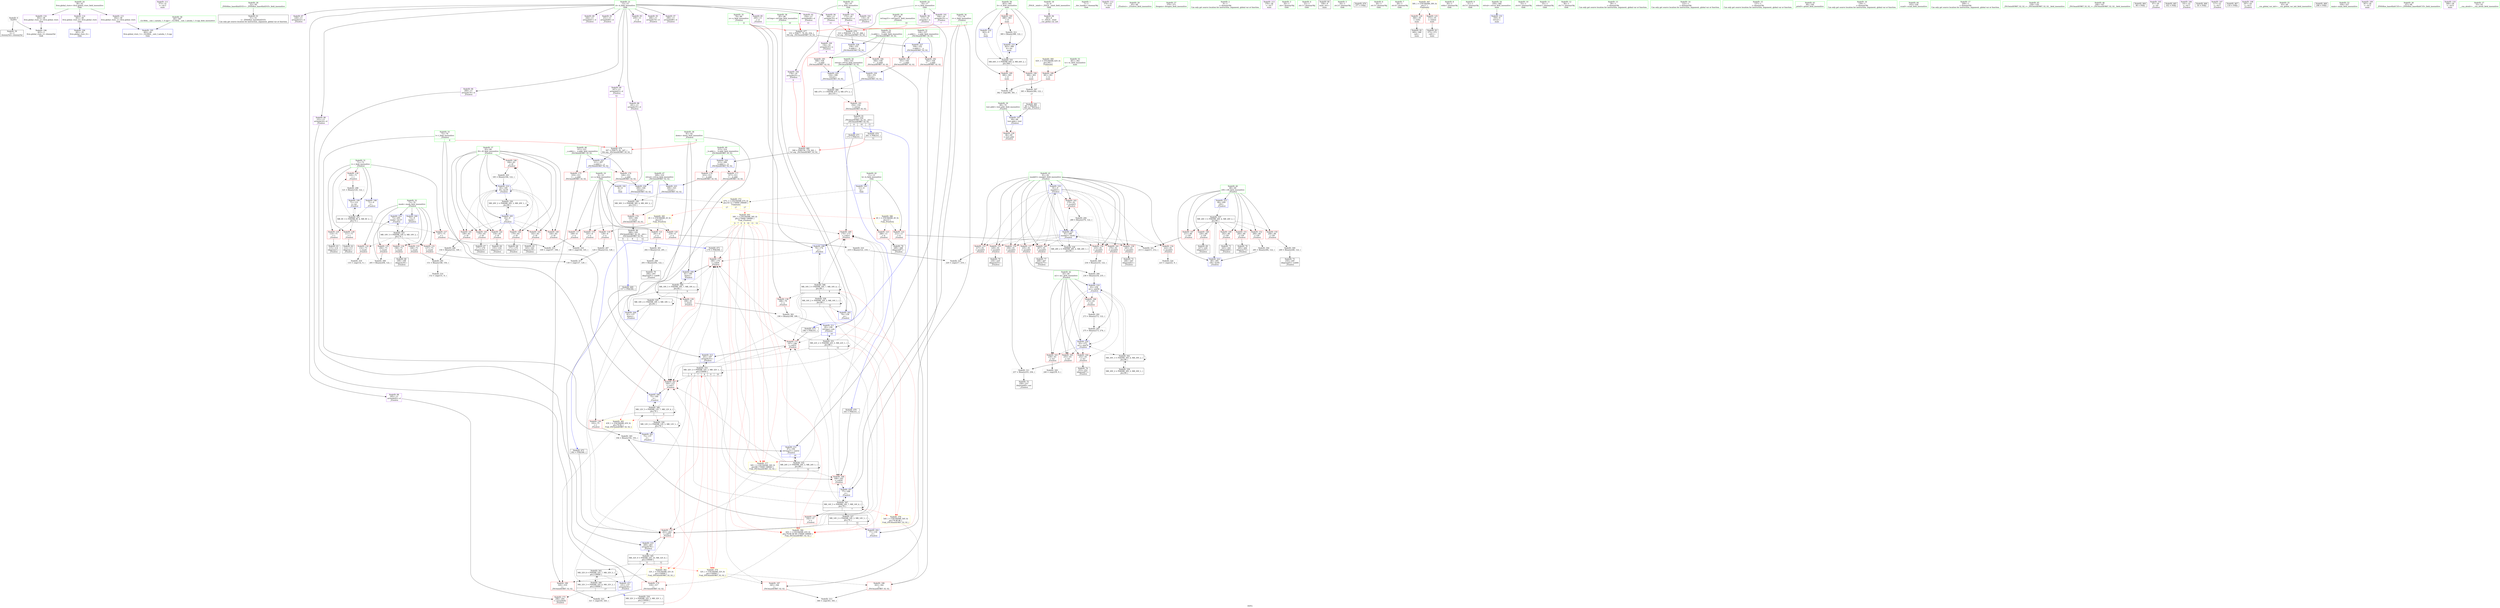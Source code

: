digraph "SVFG" {
	label="SVFG";

	Node0x55dbc7717e80 [shape=record,color=grey,label="{NodeID: 0\nNullPtr}"];
	Node0x55dbc7717e80 -> Node0x55dbc7740760[style=solid];
	Node0x55dbc7717e80 -> Node0x55dbc77429d0[style=solid];
	Node0x55dbc77427d0 [shape=record,color=blue,label="{NodeID: 194\n401\<--39\nllvm.global_ctors_0\<--\nGlob }"];
	Node0x55dbc773f9f0 [shape=record,color=purple,label="{NodeID: 111\n373\<--31\n\<--.str.5\nmain\n}"];
	Node0x55dbc773dc60 [shape=record,color=green,label="{NodeID: 28\n52\<--58\n_ZNSt8ios_base4InitD1Ev\<--_ZNSt8ios_base4InitD1Ev_field_insensitive\n}"];
	Node0x55dbc773dc60 -> Node0x55dbc7740930[style=solid];
	Node0x55dbc778e2d0 [shape=record,color=black,label="{NodeID: 471\n173 = PHI(331, )\n}"];
	Node0x55dbc778e2d0 -> Node0x55dbc77471c0[style=solid];
	Node0x55dbc7750f30 [shape=record,color=grey,label="{NodeID: 305\n194 = Binary(192, 193, )\n}"];
	Node0x55dbc7750f30 -> Node0x55dbc7743700[style=solid];
	Node0x55dbc7743f20 [shape=record,color=blue,label="{NodeID: 222\n89\<--285\ni39\<--inc85\n_Z5solvei\n}"];
	Node0x55dbc7743f20 -> Node0x55dbc7761b40[style=dashed];
	Node0x55dbc7745960 [shape=record,color=red,label="{NodeID: 139\n189\<--81\n\<--down\n_Z5solvei\n}"];
	Node0x55dbc7745960 -> Node0x55dbc7750ab0[style=solid];
	Node0x55dbc7740490 [shape=record,color=green,label="{NodeID: 56\n363\<--364\nit\<--it_field_insensitive\nmain\n}"];
	Node0x55dbc7740490 -> Node0x55dbc7748200[style=solid];
	Node0x55dbc7740490 -> Node0x55dbc77482d0[style=solid];
	Node0x55dbc7740490 -> Node0x55dbc77483a0[style=solid];
	Node0x55dbc7740490 -> Node0x55dbc774c5f0[style=solid];
	Node0x55dbc7740490 -> Node0x55dbc774c6c0[style=solid];
	Node0x55dbc7760340 [shape=record,color=black,label="{NodeID: 333\nMR_32V_2 = PHI(MR_32V_3, MR_32V_1, )\npts\{150000 \}\n|{|<s8>6|<s9>7|<s10>8|<s11>9|<s12>10}}"];
	Node0x55dbc7760340 -> Node0x55dbc7747020[style=dashed];
	Node0x55dbc7760340 -> Node0x55dbc77470f0[style=dashed];
	Node0x55dbc7760340 -> Node0x55dbc77471c0[style=dashed];
	Node0x55dbc7760340 -> Node0x55dbc7747290[style=dashed];
	Node0x55dbc7760340 -> Node0x55dbc7747360[style=dashed];
	Node0x55dbc7760340 -> Node0x55dbc77437d0[style=dashed];
	Node0x55dbc7760340 -> Node0x55dbc7760340[style=dashed];
	Node0x55dbc7760340 -> Node0x55dbc7762a40[style=dashed];
	Node0x55dbc7760340:s8 -> Node0x55dbc776c9c0[style=dashed,color=red];
	Node0x55dbc7760340:s9 -> Node0x55dbc776c230[style=dashed,color=red];
	Node0x55dbc7760340:s10 -> Node0x55dbc776c230[style=dashed,color=red];
	Node0x55dbc7760340:s11 -> Node0x55dbc776c9c0[style=dashed,color=red];
	Node0x55dbc7760340:s12 -> Node0x55dbc776c230[style=dashed,color=red];
	Node0x55dbc7747020 [shape=record,color=red,label="{NodeID: 167\n160\<--157\n\<--call17\n_Z5solvei\n}"];
	Node0x55dbc7747020 -> Node0x55dbc7743220[style=solid];
	Node0x55dbc7741c10 [shape=record,color=purple,label="{NodeID: 84\n49\<--4\n\<--_ZStL8__ioinit\n__cxx_global_var_init\n}"];
	Node0x55dbc772e1d0 [shape=record,color=green,label="{NodeID: 1\n7\<--1\n__dso_handle\<--dummyObj\nGlob }"];
	Node0x55dbc77428d0 [shape=record,color=blue,label="{NodeID: 195\n402\<--40\nllvm.global_ctors_1\<--_GLOBAL__sub_I_natalia_1_0.cpp\nGlob }"];
	Node0x55dbc773fac0 [shape=record,color=purple,label="{NodeID: 112\n374\<--33\n\<--.str.6\nmain\n}"];
	Node0x55dbc773dd60 [shape=record,color=green,label="{NodeID: 29\n65\<--66\n_Z5solvei\<--_Z5solvei_field_insensitive\n}"];
	Node0x55dbc778e410 [shape=record,color=black,label="{NodeID: 472\n179 = PHI(306, )\n}"];
	Node0x55dbc778e410 -> Node0x55dbc7747290[style=solid];
	Node0x55dbc77510b0 [shape=record,color=grey,label="{NodeID: 306\n236 = Binary(234, 235, )\n}"];
	Node0x55dbc77510b0 -> Node0x55dbc7743be0[style=solid];
	Node0x55dbc7743ff0 [shape=record,color=blue,label="{NodeID: 223\n311\<--307\n__a.addr\<--__a\n_ZSt3minIiERKT_S2_S2_\n}"];
	Node0x55dbc7743ff0 -> Node0x55dbc77476a0[style=dashed];
	Node0x55dbc7743ff0 -> Node0x55dbc7747770[style=dashed];
	Node0x55dbc7745a30 [shape=record,color=red,label="{NodeID: 140\n144\<--83\n\<--i9\n_Z5solvei\n}"];
	Node0x55dbc7745a30 -> Node0x55dbc77522b0[style=solid];
	Node0x55dbc7740560 [shape=record,color=green,label="{NodeID: 57\n370\<--371\nfreopen\<--freopen_field_insensitive\n}"];
	Node0x55dbc7760840 [shape=record,color=black,label="{NodeID: 334\nMR_32V_2 = PHI(MR_32V_3, MR_32V_1, )\npts\{150000 \}\n|{<s0>17}}"];
	Node0x55dbc7760840:s0 -> Node0x55dbc7760340[style=dashed,color=red];
	Node0x55dbc77470f0 [shape=record,color=red,label="{NodeID: 168\n168\<--165\n\<--call20\n_Z5solvei\n}"];
	Node0x55dbc77470f0 -> Node0x55dbc77432f0[style=solid];
	Node0x55dbc7741ce0 [shape=record,color=purple,label="{NodeID: 85\n200\<--13\n\<--d\n_Z5solvei\n}"];
	Node0x55dbc773bfc0 [shape=record,color=green,label="{NodeID: 2\n9\<--1\n\<--dummyObj\nCan only get source location for instruction, argument, global var or function.}"];
	Node0x55dbc77429d0 [shape=record,color=blue, style = dotted,label="{NodeID: 196\n403\<--3\nllvm.global_ctors_2\<--dummyVal\nGlob }"];
	Node0x55dbc773fb90 [shape=record,color=purple,label="{NodeID: 113\n376\<--36\n\<--.str.7\nmain\n}"];
	Node0x55dbc773de60 [shape=record,color=green,label="{NodeID: 30\n69\<--70\ntest.addr\<--test.addr_field_insensitive\n_Z5solvei\n}"];
	Node0x55dbc773de60 -> Node0x55dbc7744ed0[style=solid];
	Node0x55dbc773de60 -> Node0x55dbc7742ad0[style=solid];
	Node0x55dbc778e550 [shape=record,color=black,label="{NodeID: 473\n196 = PHI(331, )\n}"];
	Node0x55dbc778e550 -> Node0x55dbc7747360[style=solid];
	Node0x55dbc7751230 [shape=record,color=grey,label="{NodeID: 307\n385 = Binary(384, 122, )\n|{<s0>17}}"];
	Node0x55dbc7751230:s0 -> Node0x55dbc778f2e0[style=solid,color=red];
	Node0x55dbc77440c0 [shape=record,color=blue,label="{NodeID: 224\n313\<--308\n__b.addr\<--__b\n_ZSt3minIiERKT_S2_S2_\n}"];
	Node0x55dbc77440c0 -> Node0x55dbc7747840[style=dashed];
	Node0x55dbc77440c0 -> Node0x55dbc7747910[style=dashed];
	Node0x55dbc7745b00 [shape=record,color=red,label="{NodeID: 141\n149\<--83\n\<--i9\n_Z5solvei\n}"];
	Node0x55dbc7745b00 -> Node0x55dbc77501b0[style=solid];
	Node0x55dbc7740660 [shape=record,color=green,label="{NodeID: 58\n40\<--397\n_GLOBAL__sub_I_natalia_1_0.cpp\<--_GLOBAL__sub_I_natalia_1_0.cpp_field_insensitive\n}"];
	Node0x55dbc7740660 -> Node0x55dbc77428d0[style=solid];
	Node0x55dbc7760d40 [shape=record,color=black,label="{NodeID: 335\nMR_64V_3 = PHI(MR_64V_4, MR_64V_2, )\npts\{364 \}\n}"];
	Node0x55dbc7760d40 -> Node0x55dbc7748200[style=dashed];
	Node0x55dbc7760d40 -> Node0x55dbc77482d0[style=dashed];
	Node0x55dbc7760d40 -> Node0x55dbc77483a0[style=dashed];
	Node0x55dbc7760d40 -> Node0x55dbc774c6c0[style=dashed];
	Node0x55dbc77471c0 [shape=record,color=red,label="{NodeID: 169\n174\<--173\n\<--call23\n_Z5solvei\n}"];
	Node0x55dbc77471c0 -> Node0x55dbc77433c0[style=solid];
	Node0x55dbc7741db0 [shape=record,color=purple,label="{NodeID: 86\n201\<--13\narrayidx35\<--d\n_Z5solvei\n}"];
	Node0x55dbc7741db0 -> Node0x55dbc77437d0[style=solid];
	Node0x55dbc773c050 [shape=record,color=green,label="{NodeID: 3\n20\<--1\n.str\<--dummyObj\nGlob }"];
	Node0x55dbc7742ad0 [shape=record,color=blue,label="{NodeID: 197\n69\<--68\ntest.addr\<--test\n_Z5solvei\n}"];
	Node0x55dbc7742ad0 -> Node0x55dbc7744ed0[style=dashed];
	Node0x55dbc773fc60 [shape=record,color=purple,label="{NodeID: 114\n401\<--38\nllvm.global_ctors_0\<--llvm.global_ctors\nGlob }"];
	Node0x55dbc773fc60 -> Node0x55dbc77427d0[style=solid];
	Node0x55dbc773df30 [shape=record,color=green,label="{NodeID: 31\n71\<--72\ni\<--i_field_insensitive\n_Z5solvei\n}"];
	Node0x55dbc773df30 -> Node0x55dbc7744fa0[style=solid];
	Node0x55dbc773df30 -> Node0x55dbc7745070[style=solid];
	Node0x55dbc773df30 -> Node0x55dbc7745140[style=solid];
	Node0x55dbc773df30 -> Node0x55dbc7745210[style=solid];
	Node0x55dbc773df30 -> Node0x55dbc7742ba0[style=solid];
	Node0x55dbc773df30 -> Node0x55dbc7742c70[style=solid];
	Node0x55dbc778e690 [shape=record,color=black,label="{NodeID: 474\n261 = PHI(331, )\n|{<s0>12}}"];
	Node0x55dbc778e690:s0 -> Node0x55dbc778f150[style=solid,color=red];
	Node0x55dbc77513b0 [shape=record,color=grey,label="{NodeID: 308\n205 = Binary(204, 122, )\n}"];
	Node0x55dbc77513b0 -> Node0x55dbc77438a0[style=solid];
	Node0x55dbc7744190 [shape=record,color=blue,label="{NodeID: 225\n309\<--323\nretval\<--\n_ZSt3minIiERKT_S2_S2_\n}"];
	Node0x55dbc7744190 -> Node0x55dbc7761a50[style=dashed];
	Node0x55dbc7745bd0 [shape=record,color=red,label="{NodeID: 142\n154\<--83\n\<--i9\n_Z5solvei\n}"];
	Node0x55dbc7745bd0 -> Node0x55dbc7740bd0[style=solid];
	Node0x55dbc7740760 [shape=record,color=black,label="{NodeID: 59\n2\<--3\ndummyVal\<--dummyVal\n}"];
	Node0x55dbc7761a50 [shape=record,color=black,label="{NodeID: 336\nMR_36V_3 = PHI(MR_36V_4, MR_36V_2, )\npts\{310 \}\n}"];
	Node0x55dbc7761a50 -> Node0x55dbc77475d0[style=dashed];
	Node0x55dbc7747290 [shape=record,color=red,label="{NodeID: 170\n180\<--179\n\<--call26\n_Z5solvei\n}"];
	Node0x55dbc7747290 -> Node0x55dbc7743490[style=solid];
	Node0x55dbc7741e80 [shape=record,color=purple,label="{NodeID: 87\n228\<--13\narrayidx52\<--d\n_Z5solvei\n}"];
	Node0x55dbc773c0e0 [shape=record,color=green,label="{NodeID: 4\n22\<--1\n.str.1\<--dummyObj\nGlob }"];
	Node0x55dbc7742ba0 [shape=record,color=blue,label="{NodeID: 198\n71\<--9\ni\<--\n_Z5solvei\n}"];
	Node0x55dbc7742ba0 -> Node0x55dbc7767540[style=dashed];
	Node0x55dbc77445f0 [shape=record,color=purple,label="{NodeID: 115\n402\<--38\nllvm.global_ctors_1\<--llvm.global_ctors\nGlob }"];
	Node0x55dbc77445f0 -> Node0x55dbc77428d0[style=solid];
	Node0x55dbc773e000 [shape=record,color=green,label="{NodeID: 32\n73\<--74\nmask\<--mask_field_insensitive\n_Z5solvei\n}"];
	Node0x55dbc773e000 -> Node0x55dbc77452e0[style=solid];
	Node0x55dbc773e000 -> Node0x55dbc77453b0[style=solid];
	Node0x55dbc773e000 -> Node0x55dbc7745480[style=solid];
	Node0x55dbc773e000 -> Node0x55dbc7745550[style=solid];
	Node0x55dbc773e000 -> Node0x55dbc7745620[style=solid];
	Node0x55dbc773e000 -> Node0x55dbc7742d40[style=solid];
	Node0x55dbc773e000 -> Node0x55dbc77438a0[style=solid];
	Node0x55dbc778e7d0 [shape=record,color=black,label="{NodeID: 475\n262 = PHI(306, )\n}"];
	Node0x55dbc778e7d0 -> Node0x55dbc7747430[style=solid];
	Node0x55dbc7751530 [shape=record,color=grey,label="{NodeID: 309\n249 = Binary(248, 122, )\n}"];
	Node0x55dbc7751530 -> Node0x55dbc7741320[style=solid];
	Node0x55dbc7744260 [shape=record,color=blue,label="{NodeID: 226\n309\<--326\nretval\<--\n_ZSt3minIiERKT_S2_S2_\n}"];
	Node0x55dbc7744260 -> Node0x55dbc7761a50[style=dashed];
	Node0x55dbc7745ca0 [shape=record,color=red,label="{NodeID: 143\n162\<--83\n\<--i9\n_Z5solvei\n}"];
	Node0x55dbc7745ca0 -> Node0x55dbc7740ca0[style=solid];
	Node0x55dbc7740860 [shape=record,color=black,label="{NodeID: 60\n358\<--9\nmain_ret\<--\nmain\n}"];
	Node0x55dbc7761b40 [shape=record,color=black,label="{NodeID: 337\nMR_26V_3 = PHI(MR_26V_4, MR_26V_2, )\npts\{90 \}\n}"];
	Node0x55dbc7761b40 -> Node0x55dbc7745fe0[style=dashed];
	Node0x55dbc7761b40 -> Node0x55dbc77460b0[style=dashed];
	Node0x55dbc7761b40 -> Node0x55dbc7746180[style=dashed];
	Node0x55dbc7761b40 -> Node0x55dbc7746250[style=dashed];
	Node0x55dbc7761b40 -> Node0x55dbc7746320[style=dashed];
	Node0x55dbc7761b40 -> Node0x55dbc77463f0[style=dashed];
	Node0x55dbc7761b40 -> Node0x55dbc7743f20[style=dashed];
	Node0x55dbc7747360 [shape=record,color=red,label="{NodeID: 171\n197\<--196\n\<--call33\n_Z5solvei\n}"];
	Node0x55dbc7747360 -> Node0x55dbc77437d0[style=solid];
	Node0x55dbc7741f50 [shape=record,color=purple,label="{NodeID: 88\n231\<--13\narrayidx54\<--d\n_Z5solvei\n}"];
	Node0x55dbc7741f50 -> Node0x55dbc7743b10[style=solid];
	Node0x55dbc773c170 [shape=record,color=green,label="{NodeID: 5\n24\<--1\n.str.2\<--dummyObj\nGlob }"];
	Node0x55dbc7742c70 [shape=record,color=blue,label="{NodeID: 199\n71\<--121\ni\<--inc\n_Z5solvei\n}"];
	Node0x55dbc7742c70 -> Node0x55dbc7767540[style=dashed];
	Node0x55dbc7744680 [shape=record,color=purple,label="{NodeID: 116\n403\<--38\nllvm.global_ctors_2\<--llvm.global_ctors\nGlob }"];
	Node0x55dbc7744680 -> Node0x55dbc77429d0[style=solid];
	Node0x55dbc773e0d0 [shape=record,color=green,label="{NodeID: 33\n75\<--76\nl\<--l_field_insensitive\n_Z5solvei\n|{|<s3>6}}"];
	Node0x55dbc773e0d0 -> Node0x55dbc77456f0[style=solid];
	Node0x55dbc773e0d0 -> Node0x55dbc7742e10[style=solid];
	Node0x55dbc773e0d0 -> Node0x55dbc7743220[style=solid];
	Node0x55dbc773e0d0:s3 -> Node0x55dbc778efc0[style=solid,color=red];
	Node0x55dbc778e910 [shape=record,color=black,label="{NodeID: 476\n377 = PHI()\n}"];
	Node0x55dbc77516b0 [shape=record,color=grey,label="{NodeID: 310\n219 = Binary(122, 218, )\n}"];
	Node0x55dbc77516b0 -> Node0x55dbc77528b0[style=solid];
	Node0x55dbc7744330 [shape=record,color=blue,label="{NodeID: 227\n336\<--332\n__a.addr\<--__a\n_ZSt3maxIiERKT_S2_S2_\n}"];
	Node0x55dbc7744330 -> Node0x55dbc7747c50[style=dashed];
	Node0x55dbc7744330 -> Node0x55dbc7747d20[style=dashed];
	Node0x55dbc7745d70 [shape=record,color=red,label="{NodeID: 144\n170\<--83\n\<--i9\n_Z5solvei\n}"];
	Node0x55dbc7745d70 -> Node0x55dbc7740d70[style=solid];
	Node0x55dbc7740930 [shape=record,color=black,label="{NodeID: 61\n51\<--52\n\<--_ZNSt8ios_base4InitD1Ev\nCan only get source location for instruction, argument, global var or function.}"];
	Node0x55dbc7762040 [shape=record,color=black,label="{NodeID: 338\nMR_28V_2 = PHI(MR_28V_4, MR_28V_1, )\npts\{92 \}\n}"];
	Node0x55dbc7762040 -> Node0x55dbc7743a40[style=dashed];
	Node0x55dbc7747430 [shape=record,color=red,label="{NodeID: 172\n263\<--262\n\<--call72\n_Z5solvei\n}"];
	Node0x55dbc7747430 -> Node0x55dbc7743cb0[style=solid];
	Node0x55dbc7742020 [shape=record,color=purple,label="{NodeID: 89\n244\<--13\narrayidx61\<--d\n_Z5solvei\n}"];
	Node0x55dbc773c9b0 [shape=record,color=green,label="{NodeID: 6\n26\<--1\n.str.3\<--dummyObj\nGlob }"];
	Node0x55dbc776ac40 [shape=record,color=black,label="{NodeID: 366\nMR_47V_3 = PHI(MR_47V_4, MR_47V_2, )\npts\{335 \}\n}"];
	Node0x55dbc776ac40 -> Node0x55dbc7747b80[style=dashed];
	Node0x55dbc7742d40 [shape=record,color=blue,label="{NodeID: 200\n73\<--9\nmask\<--\n_Z5solvei\n}"];
	Node0x55dbc7742d40 -> Node0x55dbc775db40[style=dashed];
	Node0x55dbc7744780 [shape=record,color=red,label="{NodeID: 117\n108\<--8\n\<--n\n_Z5solvei\n}"];
	Node0x55dbc7744780 -> Node0x55dbc7751e30[style=solid];
	Node0x55dbc773e1a0 [shape=record,color=green,label="{NodeID: 34\n77\<--78\nr\<--r_field_insensitive\n_Z5solvei\n|{|<s3>7}}"];
	Node0x55dbc773e1a0 -> Node0x55dbc77457c0[style=solid];
	Node0x55dbc773e1a0 -> Node0x55dbc7742ee0[style=solid];
	Node0x55dbc773e1a0 -> Node0x55dbc77432f0[style=solid];
	Node0x55dbc773e1a0:s3 -> Node0x55dbc778e9e0[style=solid,color=red];
	Node0x55dbc778e9e0 [shape=record,color=black,label="{NodeID: 477\n332 = PHI(77, 79, 85, 254, )\n0th arg _ZSt3maxIiERKT_S2_S2_ }"];
	Node0x55dbc778e9e0 -> Node0x55dbc7744330[style=solid];
	Node0x55dbc7751830 [shape=record,color=grey,label="{NodeID: 311\n257 = Binary(255, 256, )\n}"];
	Node0x55dbc7751830 -> Node0x55dbc77414c0[style=solid];
	Node0x55dbc7744400 [shape=record,color=blue,label="{NodeID: 228\n338\<--333\n__b.addr\<--__b\n_ZSt3maxIiERKT_S2_S2_\n}"];
	Node0x55dbc7744400 -> Node0x55dbc7747df0[style=dashed];
	Node0x55dbc7744400 -> Node0x55dbc7747ec0[style=dashed];
	Node0x55dbc7745e40 [shape=record,color=red,label="{NodeID: 145\n176\<--83\n\<--i9\n_Z5solvei\n}"];
	Node0x55dbc7745e40 -> Node0x55dbc7740e40[style=solid];
	Node0x55dbc7740a30 [shape=record,color=black,label="{NodeID: 62\n112\<--111\nidxprom\<--\n_Z5solvei\n}"];
	Node0x55dbc7762540 [shape=record,color=black,label="{NodeID: 339\nMR_30V_2 = PHI(MR_30V_3, MR_30V_1, )\npts\{94 \}\n}"];
	Node0x55dbc7762540 -> Node0x55dbc7763440[style=dashed];
	Node0x55dbc7747500 [shape=record,color=red,label="{NodeID: 173\n296\<--295\n\<--arrayidx92\n_Z5solvei\n}"];
	Node0x55dbc77420f0 [shape=record,color=purple,label="{NodeID: 90\n247\<--13\narrayidx63\<--d\n_Z5solvei\n|{<s0>12}}"];
	Node0x55dbc77420f0:s0 -> Node0x55dbc778efc0[style=solid,color=red];
	Node0x55dbc773ca40 [shape=record,color=green,label="{NodeID: 7\n28\<--1\n.str.4\<--dummyObj\nGlob }"];
	Node0x55dbc776b140 [shape=record,color=yellow,style=double,label="{NodeID: 367\n58V_1 = ENCHI(MR_58V_0)\npts\{1 \}\nFun[main]}"];
	Node0x55dbc776b140 -> Node0x55dbc7744d30[style=dashed];
	Node0x55dbc776b140 -> Node0x55dbc7744e00[style=dashed];
	Node0x55dbc7742e10 [shape=record,color=blue,label="{NodeID: 201\n75\<--137\nl\<--\n_Z5solvei\n}"];
	Node0x55dbc7742e10 -> Node0x55dbc7764840[style=dashed];
	Node0x55dbc7744850 [shape=record,color=red,label="{NodeID: 118\n128\<--8\n\<--n\n_Z5solvei\n}"];
	Node0x55dbc7744850 -> Node0x55dbc7750330[style=solid];
	Node0x55dbc773e270 [shape=record,color=green,label="{NodeID: 35\n79\<--80\nu\<--u_field_insensitive\n_Z5solvei\n|{|<s3>8}}"];
	Node0x55dbc773e270 -> Node0x55dbc7745890[style=solid];
	Node0x55dbc773e270 -> Node0x55dbc7742fb0[style=solid];
	Node0x55dbc773e270 -> Node0x55dbc77433c0[style=solid];
	Node0x55dbc773e270:s3 -> Node0x55dbc778e9e0[style=solid,color=red];
	Node0x55dbc778edc0 [shape=record,color=black,label="{NodeID: 478\n333 = PHI(164, 172, 87, 260, )\n1st arg _ZSt3maxIiERKT_S2_S2_ }"];
	Node0x55dbc778edc0 -> Node0x55dbc7744400[style=solid];
	Node0x55dbc77519b0 [shape=record,color=grey,label="{NodeID: 312\n389 = Binary(388, 122, )\n}"];
	Node0x55dbc77519b0 -> Node0x55dbc774c6c0[style=solid];
	Node0x55dbc77444d0 [shape=record,color=blue,label="{NodeID: 229\n334\<--348\nretval\<--\n_ZSt3maxIiERKT_S2_S2_\n}"];
	Node0x55dbc77444d0 -> Node0x55dbc776ac40[style=dashed];
	Node0x55dbc7745f10 [shape=record,color=red,label="{NodeID: 146\n184\<--83\n\<--i9\n_Z5solvei\n}"];
	Node0x55dbc7745f10 -> Node0x55dbc7750c30[style=solid];
	Node0x55dbc7740b00 [shape=record,color=black,label="{NodeID: 63\n115\<--114\nidxprom2\<--\n_Z5solvei\n}"];
	Node0x55dbc7762a40 [shape=record,color=black,label="{NodeID: 340\nMR_32V_5 = PHI(MR_32V_6, MR_32V_2, )\npts\{150000 \}\n|{|<s2>17}}"];
	Node0x55dbc7762a40 -> Node0x55dbc7747500[style=dashed];
	Node0x55dbc7762a40 -> Node0x55dbc7763940[style=dashed];
	Node0x55dbc7762a40:s2 -> Node0x55dbc7760840[style=dashed,color=blue];
	Node0x55dbc77475d0 [shape=record,color=red,label="{NodeID: 174\n329\<--309\n\<--retval\n_ZSt3minIiERKT_S2_S2_\n}"];
	Node0x55dbc77475d0 -> Node0x55dbc77418d0[style=solid];
	Node0x55dbc77421c0 [shape=record,color=purple,label="{NodeID: 91\n251\<--13\narrayidx66\<--d\n_Z5solvei\n}"];
	Node0x55dbc773cad0 [shape=record,color=green,label="{NodeID: 8\n30\<--1\nstdin\<--dummyObj\nGlob }"];
	Node0x55dbc7742ee0 [shape=record,color=blue,label="{NodeID: 202\n77\<--139\nr\<--\n_Z5solvei\n}"];
	Node0x55dbc7742ee0 -> Node0x55dbc7764d40[style=dashed];
	Node0x55dbc7744920 [shape=record,color=red,label="{NodeID: 119\n145\<--8\n\<--n\n_Z5solvei\n}"];
	Node0x55dbc7744920 -> Node0x55dbc77522b0[style=solid];
	Node0x55dbc773e340 [shape=record,color=green,label="{NodeID: 36\n81\<--82\ndown\<--down_field_insensitive\n_Z5solvei\n|{|<s3>9}}"];
	Node0x55dbc773e340 -> Node0x55dbc7745960[style=solid];
	Node0x55dbc773e340 -> Node0x55dbc7743080[style=solid];
	Node0x55dbc773e340 -> Node0x55dbc7743490[style=solid];
	Node0x55dbc773e340:s3 -> Node0x55dbc778efc0[style=solid,color=red];
	Node0x55dbc778efc0 [shape=record,color=black,label="{NodeID: 479\n307 = PHI(75, 81, 247, )\n0th arg _ZSt3minIiERKT_S2_S2_ }"];
	Node0x55dbc778efc0 -> Node0x55dbc7743ff0[style=solid];
	Node0x55dbc7751b30 [shape=record,color=grey,label="{NodeID: 313\n346 = cmp(343, 345, )\n}"];
	Node0x55dbc774c490 [shape=record,color=blue,label="{NodeID: 230\n334\<--351\nretval\<--\n_ZSt3maxIiERKT_S2_S2_\n}"];
	Node0x55dbc774c490 -> Node0x55dbc776ac40[style=dashed];
	Node0x55dbc7745fe0 [shape=record,color=red,label="{NodeID: 147\n211\<--89\n\<--i39\n_Z5solvei\n}"];
	Node0x55dbc7745fe0 -> Node0x55dbc7752730[style=solid];
	Node0x55dbc7740bd0 [shape=record,color=black,label="{NodeID: 64\n155\<--154\nidxprom15\<--\n_Z5solvei\n}"];
	Node0x55dbc77476a0 [shape=record,color=red,label="{NodeID: 175\n319\<--311\n\<--__a.addr\n_ZSt3minIiERKT_S2_S2_\n}"];
	Node0x55dbc77476a0 -> Node0x55dbc7747ab0[style=solid];
	Node0x55dbc7742290 [shape=record,color=purple,label="{NodeID: 92\n254\<--13\narrayidx68\<--d\n_Z5solvei\n|{<s0>11}}"];
	Node0x55dbc7742290:s0 -> Node0x55dbc778e9e0[style=solid,color=red];
	Node0x55dbc773cb60 [shape=record,color=green,label="{NodeID: 9\n31\<--1\n.str.5\<--dummyObj\nGlob }"];
	Node0x55dbc776bd40 [shape=record,color=yellow,style=double,label="{NodeID: 369\n62V_1 = ENCHI(MR_62V_0)\npts\{362 \}\nFun[main]}"];
	Node0x55dbc776bd40 -> Node0x55dbc7748130[style=dashed];
	Node0x55dbc7742fb0 [shape=record,color=blue,label="{NodeID: 203\n79\<--139\nu\<--\n_Z5solvei\n}"];
	Node0x55dbc7742fb0 -> Node0x55dbc7765240[style=dashed];
	Node0x55dbc77449f0 [shape=record,color=red,label="{NodeID: 120\n218\<--8\n\<--n\n_Z5solvei\n}"];
	Node0x55dbc77449f0 -> Node0x55dbc77516b0[style=solid];
	Node0x55dbc773e410 [shape=record,color=green,label="{NodeID: 37\n83\<--84\ni9\<--i9_field_insensitive\n_Z5solvei\n}"];
	Node0x55dbc773e410 -> Node0x55dbc7745a30[style=solid];
	Node0x55dbc773e410 -> Node0x55dbc7745b00[style=solid];
	Node0x55dbc773e410 -> Node0x55dbc7745bd0[style=solid];
	Node0x55dbc773e410 -> Node0x55dbc7745ca0[style=solid];
	Node0x55dbc773e410 -> Node0x55dbc7745d70[style=solid];
	Node0x55dbc773e410 -> Node0x55dbc7745e40[style=solid];
	Node0x55dbc773e410 -> Node0x55dbc7745f10[style=solid];
	Node0x55dbc773e410 -> Node0x55dbc7743150[style=solid];
	Node0x55dbc773e410 -> Node0x55dbc7743560[style=solid];
	Node0x55dbc778f150 [shape=record,color=black,label="{NodeID: 480\n308 = PHI(156, 178, 261, )\n1st arg _ZSt3minIiERKT_S2_S2_ }"];
	Node0x55dbc778f150 -> Node0x55dbc77440c0[style=solid];
	Node0x55dbc7751cb0 [shape=record,color=grey,label="{NodeID: 314\n152 = cmp(151, 9, )\n}"];
	Node0x55dbc774c520 [shape=record,color=blue,label="{NodeID: 231\n359\<--9\nretval\<--\nmain\n}"];
	Node0x55dbc77460b0 [shape=record,color=red,label="{NodeID: 148\n226\<--89\n\<--i39\n_Z5solvei\n}"];
	Node0x55dbc77460b0 -> Node0x55dbc7740fe0[style=solid];
	Node0x55dbc7740ca0 [shape=record,color=black,label="{NodeID: 65\n163\<--162\nidxprom18\<--\n_Z5solvei\n}"];
	Node0x55dbc7763440 [shape=record,color=black,label="{NodeID: 342\nMR_30V_3 = PHI(MR_30V_4, MR_30V_2, )\npts\{94 \}\n}"];
	Node0x55dbc7763440 -> Node0x55dbc7743be0[style=dashed];
	Node0x55dbc7763440 -> Node0x55dbc7762540[style=dashed];
	Node0x55dbc7763440 -> Node0x55dbc7763440[style=dashed];
	Node0x55dbc7747770 [shape=record,color=red,label="{NodeID: 176\n326\<--311\n\<--__a.addr\n_ZSt3minIiERKT_S2_S2_\n}"];
	Node0x55dbc7747770 -> Node0x55dbc7744260[style=solid];
	Node0x55dbc7742360 [shape=record,color=purple,label="{NodeID: 93\n259\<--13\n\<--d\n_Z5solvei\n}"];
	Node0x55dbc773cbf0 [shape=record,color=green,label="{NodeID: 10\n33\<--1\n.str.6\<--dummyObj\nGlob }"];
	Node0x55dbc7743080 [shape=record,color=blue,label="{NodeID: 204\n81\<--137\ndown\<--\n_Z5solvei\n}"];
	Node0x55dbc7743080 -> Node0x55dbc7765740[style=dashed];
	Node0x55dbc7744ac0 [shape=record,color=red,label="{NodeID: 121\n291\<--8\n\<--n\n_Z5solvei\n}"];
	Node0x55dbc7744ac0 -> Node0x55dbc7750930[style=solid];
	Node0x55dbc773e4e0 [shape=record,color=green,label="{NodeID: 38\n85\<--86\nref.tmp\<--ref.tmp_field_insensitive\n_Z5solvei\n|{|<s1>10}}"];
	Node0x55dbc773e4e0 -> Node0x55dbc7743630[style=solid];
	Node0x55dbc773e4e0:s1 -> Node0x55dbc778e9e0[style=solid,color=red];
	Node0x55dbc778f2e0 [shape=record,color=black,label="{NodeID: 481\n68 = PHI(385, )\n0th arg _Z5solvei }"];
	Node0x55dbc778f2e0 -> Node0x55dbc7742ad0[style=solid];
	Node0x55dbc7751e30 [shape=record,color=grey,label="{NodeID: 315\n109 = cmp(107, 108, )\n}"];
	Node0x55dbc774c5f0 [shape=record,color=blue,label="{NodeID: 232\n363\<--9\nit\<--\nmain\n}"];
	Node0x55dbc774c5f0 -> Node0x55dbc7760d40[style=dashed];
	Node0x55dbc7746180 [shape=record,color=red,label="{NodeID: 149\n242\<--89\n\<--i39\n_Z5solvei\n}"];
	Node0x55dbc7746180 -> Node0x55dbc7741180[style=solid];
	Node0x55dbc7740d70 [shape=record,color=black,label="{NodeID: 66\n171\<--170\nidxprom21\<--\n_Z5solvei\n}"];
	Node0x55dbc7763940 [shape=record,color=black,label="{NodeID: 343\nMR_32V_6 = PHI(MR_32V_7, MR_32V_5, )\npts\{150000 \}\n}"];
	Node0x55dbc7763940 -> Node0x55dbc7743b10[style=dashed];
	Node0x55dbc7763940 -> Node0x55dbc7762a40[style=dashed];
	Node0x55dbc7763940 -> Node0x55dbc7763940[style=dashed];
	Node0x55dbc7747840 [shape=record,color=red,label="{NodeID: 177\n317\<--313\n\<--__b.addr\n_ZSt3minIiERKT_S2_S2_\n}"];
	Node0x55dbc7747840 -> Node0x55dbc77479e0[style=solid];
	Node0x55dbc7742430 [shape=record,color=purple,label="{NodeID: 94\n260\<--13\narrayidx70\<--d\n_Z5solvei\n|{<s0>11}}"];
	Node0x55dbc7742430:s0 -> Node0x55dbc778edc0[style=solid,color=red];
	Node0x55dbc773cc80 [shape=record,color=green,label="{NodeID: 11\n35\<--1\nstdout\<--dummyObj\nGlob }"];
	Node0x55dbc7743150 [shape=record,color=blue,label="{NodeID: 205\n83\<--9\ni9\<--\n_Z5solvei\n}"];
	Node0x55dbc7743150 -> Node0x55dbc7745a30[style=dashed];
	Node0x55dbc7743150 -> Node0x55dbc7745b00[style=dashed];
	Node0x55dbc7743150 -> Node0x55dbc7745bd0[style=dashed];
	Node0x55dbc7743150 -> Node0x55dbc7745ca0[style=dashed];
	Node0x55dbc7743150 -> Node0x55dbc7745d70[style=dashed];
	Node0x55dbc7743150 -> Node0x55dbc7745e40[style=dashed];
	Node0x55dbc7743150 -> Node0x55dbc7745f10[style=dashed];
	Node0x55dbc7743150 -> Node0x55dbc7743560[style=dashed];
	Node0x55dbc7743150 -> Node0x55dbc775f440[style=dashed];
	Node0x55dbc7744b90 [shape=record,color=red,label="{NodeID: 122\n212\<--11\n\<--k\n_Z5solvei\n}"];
	Node0x55dbc7744b90 -> Node0x55dbc7752730[style=solid];
	Node0x55dbc773e5b0 [shape=record,color=green,label="{NodeID: 39\n87\<--88\nref.tmp31\<--ref.tmp31_field_insensitive\n_Z5solvei\n|{|<s1>10}}"];
	Node0x55dbc773e5b0 -> Node0x55dbc7743700[style=solid];
	Node0x55dbc773e5b0:s1 -> Node0x55dbc778edc0[style=solid,color=red];
	Node0x55dbc7751fb0 [shape=record,color=grey,label="{NodeID: 316\n382 = cmp(380, 381, )\n}"];
	Node0x55dbc774c6c0 [shape=record,color=blue,label="{NodeID: 233\n363\<--389\nit\<--inc\nmain\n}"];
	Node0x55dbc774c6c0 -> Node0x55dbc7760d40[style=dashed];
	Node0x55dbc7746250 [shape=record,color=red,label="{NodeID: 150\n248\<--89\n\<--i39\n_Z5solvei\n}"];
	Node0x55dbc7746250 -> Node0x55dbc7751530[style=solid];
	Node0x55dbc7740e40 [shape=record,color=black,label="{NodeID: 67\n177\<--176\nidxprom24\<--\n_Z5solvei\n}"];
	Node0x55dbc7747910 [shape=record,color=red,label="{NodeID: 178\n323\<--313\n\<--__b.addr\n_ZSt3minIiERKT_S2_S2_\n}"];
	Node0x55dbc7747910 -> Node0x55dbc7744190[style=solid];
	Node0x55dbc7742500 [shape=record,color=purple,label="{NodeID: 95\n266\<--13\narrayidx74\<--d\n_Z5solvei\n}"];
	Node0x55dbc773cd10 [shape=record,color=green,label="{NodeID: 12\n36\<--1\n.str.7\<--dummyObj\nGlob }"];
	Node0x55dbc776bfe0 [shape=record,color=yellow,style=double,label="{NodeID: 372\n67V_1 = ENCHI(MR_67V_0)\npts\{10 12 170000 190000 \}\nFun[main]|{<s0>17|<s1>17|<s2>17}}"];
	Node0x55dbc776bfe0:s0 -> Node0x55dbc77613b0[style=dashed,color=red];
	Node0x55dbc776bfe0:s1 -> Node0x55dbc77614c0[style=dashed,color=red];
	Node0x55dbc776bfe0:s2 -> Node0x55dbc7749c60[style=dashed,color=red];
	Node0x55dbc7743220 [shape=record,color=blue,label="{NodeID: 206\n75\<--160\nl\<--\n_Z5solvei\n}"];
	Node0x55dbc7743220 -> Node0x55dbc7747290[style=dashed];
	Node0x55dbc7743220 -> Node0x55dbc7764840[style=dashed];
	Node0x55dbc7744c60 [shape=record,color=red,label="{NodeID: 123\n288\<--11\n\<--k\n_Z5solvei\n}"];
	Node0x55dbc7744c60 -> Node0x55dbc7741730[style=solid];
	Node0x55dbc773e680 [shape=record,color=green,label="{NodeID: 40\n89\<--90\ni39\<--i39_field_insensitive\n_Z5solvei\n}"];
	Node0x55dbc773e680 -> Node0x55dbc7745fe0[style=solid];
	Node0x55dbc773e680 -> Node0x55dbc77460b0[style=solid];
	Node0x55dbc773e680 -> Node0x55dbc7746180[style=solid];
	Node0x55dbc773e680 -> Node0x55dbc7746250[style=solid];
	Node0x55dbc773e680 -> Node0x55dbc7746320[style=solid];
	Node0x55dbc773e680 -> Node0x55dbc77463f0[style=solid];
	Node0x55dbc773e680 -> Node0x55dbc7743970[style=solid];
	Node0x55dbc773e680 -> Node0x55dbc7743f20[style=solid];
	Node0x55dbc7752130 [shape=record,color=grey,label="{NodeID: 317\n130 = cmp(127, 129, )\n}"];
	Node0x55dbc7746320 [shape=record,color=red,label="{NodeID: 151\n264\<--89\n\<--i39\n_Z5solvei\n}"];
	Node0x55dbc7746320 -> Node0x55dbc7741590[style=solid];
	Node0x55dbc7740f10 [shape=record,color=black,label="{NodeID: 68\n199\<--198\nidxprom34\<--\n_Z5solvei\n}"];
	Node0x55dbc7764340 [shape=record,color=black,label="{NodeID: 345\nMR_32V_9 = PHI(MR_32V_10, MR_32V_8, )\npts\{150000 \}\n|{|<s3>11|<s4>12}}"];
	Node0x55dbc7764340 -> Node0x55dbc7747430[style=dashed];
	Node0x55dbc7764340 -> Node0x55dbc7743cb0[style=dashed];
	Node0x55dbc7764340 -> Node0x55dbc7763940[style=dashed];
	Node0x55dbc7764340:s3 -> Node0x55dbc776c230[style=dashed,color=red];
	Node0x55dbc7764340:s4 -> Node0x55dbc776c9c0[style=dashed,color=red];
	Node0x55dbc77479e0 [shape=record,color=red,label="{NodeID: 179\n318\<--317\n\<--\n_ZSt3minIiERKT_S2_S2_\n}"];
	Node0x55dbc77479e0 -> Node0x55dbc7752a30[style=solid];
	Node0x55dbc773edc0 [shape=record,color=purple,label="{NodeID: 96\n269\<--13\narrayidx76\<--d\n_Z5solvei\n}"];
	Node0x55dbc773edc0 -> Node0x55dbc7743cb0[style=solid];
	Node0x55dbc773cda0 [shape=record,color=green,label="{NodeID: 13\n39\<--1\n\<--dummyObj\nCan only get source location for instruction, argument, global var or function.}"];
	Node0x55dbc77432f0 [shape=record,color=blue,label="{NodeID: 207\n77\<--168\nr\<--\n_Z5solvei\n}"];
	Node0x55dbc77432f0 -> Node0x55dbc77471c0[style=dashed];
	Node0x55dbc77432f0 -> Node0x55dbc7747290[style=dashed];
	Node0x55dbc77432f0 -> Node0x55dbc7764d40[style=dashed];
	Node0x55dbc7744d30 [shape=record,color=red,label="{NodeID: 124\n366\<--30\n\<--stdin\nmain\n}"];
	Node0x55dbc7744d30 -> Node0x55dbc7741a70[style=solid];
	Node0x55dbc773e750 [shape=record,color=green,label="{NodeID: 41\n91\<--92\nmask43\<--mask43_field_insensitive\n_Z5solvei\n}"];
	Node0x55dbc773e750 -> Node0x55dbc77464c0[style=solid];
	Node0x55dbc773e750 -> Node0x55dbc7746590[style=solid];
	Node0x55dbc773e750 -> Node0x55dbc7746660[style=solid];
	Node0x55dbc773e750 -> Node0x55dbc7746730[style=solid];
	Node0x55dbc773e750 -> Node0x55dbc7746800[style=solid];
	Node0x55dbc773e750 -> Node0x55dbc77468d0[style=solid];
	Node0x55dbc773e750 -> Node0x55dbc77469a0[style=solid];
	Node0x55dbc773e750 -> Node0x55dbc7746a70[style=solid];
	Node0x55dbc773e750 -> Node0x55dbc7746b40[style=solid];
	Node0x55dbc773e750 -> Node0x55dbc7746c10[style=solid];
	Node0x55dbc773e750 -> Node0x55dbc7743a40[style=solid];
	Node0x55dbc773e750 -> Node0x55dbc7743e50[style=solid];
	Node0x55dbc7749c60 [shape=record,color=yellow,style=double,label="{NodeID: 401\n34V_1 = ENCHI(MR_34V_0)\npts\{170000 190000 \}\nFun[_Z5solvei]|{|<s6>6|<s7>7|<s8>8|<s9>9|<s10>10|<s11>11|<s12>12}}"];
	Node0x55dbc7749c60 -> Node0x55dbc7747020[style=dashed];
	Node0x55dbc7749c60 -> Node0x55dbc77470f0[style=dashed];
	Node0x55dbc7749c60 -> Node0x55dbc77471c0[style=dashed];
	Node0x55dbc7749c60 -> Node0x55dbc7747290[style=dashed];
	Node0x55dbc7749c60 -> Node0x55dbc7747360[style=dashed];
	Node0x55dbc7749c60 -> Node0x55dbc7747430[style=dashed];
	Node0x55dbc7749c60:s6 -> Node0x55dbc7761240[style=dashed,color=red];
	Node0x55dbc7749c60:s7 -> Node0x55dbc776c4d0[style=dashed,color=red];
	Node0x55dbc7749c60:s8 -> Node0x55dbc776c4d0[style=dashed,color=red];
	Node0x55dbc7749c60:s9 -> Node0x55dbc7761240[style=dashed,color=red];
	Node0x55dbc7749c60:s10 -> Node0x55dbc776c4d0[style=dashed,color=red];
	Node0x55dbc7749c60:s11 -> Node0x55dbc776c4d0[style=dashed,color=red];
	Node0x55dbc7749c60:s12 -> Node0x55dbc7761240[style=dashed,color=red];
	Node0x55dbc77522b0 [shape=record,color=grey,label="{NodeID: 318\n146 = cmp(144, 145, )\n}"];
	Node0x55dbc77463f0 [shape=record,color=red,label="{NodeID: 152\n284\<--89\n\<--i39\n_Z5solvei\n}"];
	Node0x55dbc77463f0 -> Node0x55dbc7750db0[style=solid];
	Node0x55dbc7740fe0 [shape=record,color=black,label="{NodeID: 69\n227\<--226\nidxprom51\<--\n_Z5solvei\n}"];
	Node0x55dbc7764840 [shape=record,color=black,label="{NodeID: 346\nMR_12V_5 = PHI(MR_12V_7, MR_12V_4, )\npts\{76 \}\n|{|<s5>6}}"];
	Node0x55dbc7764840 -> Node0x55dbc77456f0[style=dashed];
	Node0x55dbc7764840 -> Node0x55dbc7747020[style=dashed];
	Node0x55dbc7764840 -> Node0x55dbc7743220[style=dashed];
	Node0x55dbc7764840 -> Node0x55dbc775e040[style=dashed];
	Node0x55dbc7764840 -> Node0x55dbc7764840[style=dashed];
	Node0x55dbc7764840:s5 -> Node0x55dbc776caa0[style=dashed,color=red];
	Node0x55dbc7747ab0 [shape=record,color=red,label="{NodeID: 180\n320\<--319\n\<--\n_ZSt3minIiERKT_S2_S2_\n}"];
	Node0x55dbc7747ab0 -> Node0x55dbc7752a30[style=solid];
	Node0x55dbc773ee90 [shape=record,color=purple,label="{NodeID: 97\n290\<--13\narrayidx88\<--d\n_Z5solvei\n}"];
	Node0x55dbc773ce60 [shape=record,color=green,label="{NodeID: 14\n122\<--1\n\<--dummyObj\nCan only get source location for instruction, argument, global var or function.}"];
	Node0x55dbc776c230 [shape=record,color=yellow,style=double,label="{NodeID: 374\n32V_1 = ENCHI(MR_32V_0)\npts\{150000 \}\nFun[_ZSt3maxIiERKT_S2_S2_]}"];
	Node0x55dbc776c230 -> Node0x55dbc7747f90[style=dashed];
	Node0x55dbc776c230 -> Node0x55dbc7748060[style=dashed];
	Node0x55dbc77433c0 [shape=record,color=blue,label="{NodeID: 208\n79\<--174\nu\<--\n_Z5solvei\n}"];
	Node0x55dbc77433c0 -> Node0x55dbc7747290[style=dashed];
	Node0x55dbc77433c0 -> Node0x55dbc7765240[style=dashed];
	Node0x55dbc7744e00 [shape=record,color=red,label="{NodeID: 125\n372\<--35\n\<--stdout\nmain\n}"];
	Node0x55dbc7744e00 -> Node0x55dbc7741b40[style=solid];
	Node0x55dbc773e820 [shape=record,color=green,label="{NodeID: 42\n93\<--94\nm1\<--m1_field_insensitive\n_Z5solvei\n}"];
	Node0x55dbc773e820 -> Node0x55dbc7746ce0[style=solid];
	Node0x55dbc773e820 -> Node0x55dbc7746db0[style=solid];
	Node0x55dbc773e820 -> Node0x55dbc7746e80[style=solid];
	Node0x55dbc773e820 -> Node0x55dbc7746f50[style=solid];
	Node0x55dbc773e820 -> Node0x55dbc7743be0[style=solid];
	Node0x55dbc773e820 -> Node0x55dbc7743d80[style=solid];
	Node0x55dbc7752430 [shape=record,color=grey,label="{NodeID: 319\n133 = cmp(132, 9, )\n}"];
	Node0x55dbc77464c0 [shape=record,color=red,label="{NodeID: 153\n217\<--91\n\<--mask43\n_Z5solvei\n}"];
	Node0x55dbc77464c0 -> Node0x55dbc77528b0[style=solid];
	Node0x55dbc77410b0 [shape=record,color=black,label="{NodeID: 70\n230\<--229\nidxprom53\<--\n_Z5solvei\n}"];
	Node0x55dbc7764d40 [shape=record,color=black,label="{NodeID: 347\nMR_14V_5 = PHI(MR_14V_7, MR_14V_4, )\npts\{78 \}\n|{|<s7>7}}"];
	Node0x55dbc7764d40 -> Node0x55dbc77457c0[style=dashed];
	Node0x55dbc7764d40 -> Node0x55dbc7747020[style=dashed];
	Node0x55dbc7764d40 -> Node0x55dbc77470f0[style=dashed];
	Node0x55dbc7764d40 -> Node0x55dbc7747360[style=dashed];
	Node0x55dbc7764d40 -> Node0x55dbc77432f0[style=dashed];
	Node0x55dbc7764d40 -> Node0x55dbc775e540[style=dashed];
	Node0x55dbc7764d40 -> Node0x55dbc7764d40[style=dashed];
	Node0x55dbc7764d40:s7 -> Node0x55dbc776c3f0[style=dashed,color=red];
	Node0x55dbc7747b80 [shape=record,color=red,label="{NodeID: 181\n354\<--334\n\<--retval\n_ZSt3maxIiERKT_S2_S2_\n}"];
	Node0x55dbc7747b80 -> Node0x55dbc77419a0[style=solid];
	Node0x55dbc773ef60 [shape=record,color=purple,label="{NodeID: 98\n295\<--13\narrayidx92\<--d\n_Z5solvei\n}"];
	Node0x55dbc773ef60 -> Node0x55dbc7747500[style=solid];
	Node0x55dbc773cf60 [shape=record,color=green,label="{NodeID: 15\n137\<--1\n\<--dummyObj\nCan only get source location for instruction, argument, global var or function.}"];
	Node0x55dbc774fbb0 [shape=record,color=grey,label="{NodeID: 292\n273 = Binary(272, 122, )\n}"];
	Node0x55dbc774fbb0 -> Node0x55dbc774fd30[style=solid];
	Node0x55dbc7743490 [shape=record,color=blue,label="{NodeID: 209\n81\<--180\ndown\<--\n_Z5solvei\n}"];
	Node0x55dbc7743490 -> Node0x55dbc7765740[style=dashed];
	Node0x55dbc7744ed0 [shape=record,color=red,label="{NodeID: 126\n96\<--69\n\<--test.addr\n_Z5solvei\n}"];
	Node0x55dbc773e8f0 [shape=record,color=green,label="{NodeID: 43\n99\<--100\nprintf\<--printf_field_insensitive\n}"];
	Node0x55dbc77525b0 [shape=record,color=grey,label="{NodeID: 320\n240 = cmp(239, 9, )\n}"];
	Node0x55dbc7746590 [shape=record,color=red,label="{NodeID: 154\n222\<--91\n\<--mask43\n_Z5solvei\n}"];
	Node0x55dbc7746590 -> Node0x55dbc7752bb0[style=solid];
	Node0x55dbc7741180 [shape=record,color=black,label="{NodeID: 71\n243\<--242\nidxprom60\<--\n_Z5solvei\n}"];
	Node0x55dbc7765240 [shape=record,color=black,label="{NodeID: 348\nMR_16V_5 = PHI(MR_16V_7, MR_16V_4, )\npts\{80 \}\n|{|<s8>8}}"];
	Node0x55dbc7765240 -> Node0x55dbc7745890[style=dashed];
	Node0x55dbc7765240 -> Node0x55dbc7747020[style=dashed];
	Node0x55dbc7765240 -> Node0x55dbc77470f0[style=dashed];
	Node0x55dbc7765240 -> Node0x55dbc77471c0[style=dashed];
	Node0x55dbc7765240 -> Node0x55dbc7747360[style=dashed];
	Node0x55dbc7765240 -> Node0x55dbc77433c0[style=dashed];
	Node0x55dbc7765240 -> Node0x55dbc775ea40[style=dashed];
	Node0x55dbc7765240 -> Node0x55dbc7765240[style=dashed];
	Node0x55dbc7765240:s8 -> Node0x55dbc776c3f0[style=dashed,color=red];
	Node0x55dbc7747c50 [shape=record,color=red,label="{NodeID: 182\n342\<--336\n\<--__a.addr\n_ZSt3maxIiERKT_S2_S2_\n}"];
	Node0x55dbc7747c50 -> Node0x55dbc7747f90[style=solid];
	Node0x55dbc773f030 [shape=record,color=purple,label="{NodeID: 99\n113\<--16\narrayidx\<--x\n_Z5solvei\n}"];
	Node0x55dbc773d060 [shape=record,color=green,label="{NodeID: 16\n139\<--1\n\<--dummyObj\nCan only get source location for instruction, argument, global var or function.}"];
	Node0x55dbc776c3f0 [shape=record,color=yellow,style=double,label="{NodeID: 376\n54V_1 = ENCHI(MR_54V_0)\npts\{78 80 86 \}\nFun[_ZSt3maxIiERKT_S2_S2_]}"];
	Node0x55dbc776c3f0 -> Node0x55dbc7747f90[style=dashed];
	Node0x55dbc774fd30 [shape=record,color=grey,label="{NodeID: 293\n275 = Binary(273, 274, )\n}"];
	Node0x55dbc774fd30 -> Node0x55dbc7743d80[style=solid];
	Node0x55dbc7743560 [shape=record,color=blue,label="{NodeID: 210\n83\<--185\ni9\<--inc29\n_Z5solvei\n}"];
	Node0x55dbc7743560 -> Node0x55dbc7745a30[style=dashed];
	Node0x55dbc7743560 -> Node0x55dbc7745b00[style=dashed];
	Node0x55dbc7743560 -> Node0x55dbc7745bd0[style=dashed];
	Node0x55dbc7743560 -> Node0x55dbc7745ca0[style=dashed];
	Node0x55dbc7743560 -> Node0x55dbc7745d70[style=dashed];
	Node0x55dbc7743560 -> Node0x55dbc7745e40[style=dashed];
	Node0x55dbc7743560 -> Node0x55dbc7745f10[style=dashed];
	Node0x55dbc7743560 -> Node0x55dbc7743560[style=dashed];
	Node0x55dbc7743560 -> Node0x55dbc775f440[style=dashed];
	Node0x55dbc7744fa0 [shape=record,color=red,label="{NodeID: 127\n107\<--71\n\<--i\n_Z5solvei\n}"];
	Node0x55dbc7744fa0 -> Node0x55dbc7751e30[style=solid];
	Node0x55dbc773e9f0 [shape=record,color=green,label="{NodeID: 44\n103\<--104\nscanf\<--scanf_field_insensitive\n}"];
	Node0x55dbc7752730 [shape=record,color=grey,label="{NodeID: 321\n213 = cmp(211, 212, )\n}"];
	Node0x55dbc7746660 [shape=record,color=red,label="{NodeID: 155\n229\<--91\n\<--mask43\n_Z5solvei\n}"];
	Node0x55dbc7746660 -> Node0x55dbc77410b0[style=solid];
	Node0x55dbc7741250 [shape=record,color=black,label="{NodeID: 72\n246\<--245\nidxprom62\<--\n_Z5solvei\n}"];
	Node0x55dbc7765740 [shape=record,color=black,label="{NodeID: 349\nMR_18V_5 = PHI(MR_18V_7, MR_18V_4, )\npts\{82 \}\n|{|<s6>9}}"];
	Node0x55dbc7765740 -> Node0x55dbc7745960[style=dashed];
	Node0x55dbc7765740 -> Node0x55dbc7747020[style=dashed];
	Node0x55dbc7765740 -> Node0x55dbc7747290[style=dashed];
	Node0x55dbc7765740 -> Node0x55dbc7743490[style=dashed];
	Node0x55dbc7765740 -> Node0x55dbc775ef40[style=dashed];
	Node0x55dbc7765740 -> Node0x55dbc7765740[style=dashed];
	Node0x55dbc7765740:s6 -> Node0x55dbc776caa0[style=dashed,color=red];
	Node0x55dbc7747d20 [shape=record,color=red,label="{NodeID: 183\n351\<--336\n\<--__a.addr\n_ZSt3maxIiERKT_S2_S2_\n}"];
	Node0x55dbc7747d20 -> Node0x55dbc774c490[style=solid];
	Node0x55dbc773f100 [shape=record,color=purple,label="{NodeID: 100\n156\<--16\narrayidx16\<--x\n_Z5solvei\n|{<s0>6}}"];
	Node0x55dbc773f100:s0 -> Node0x55dbc778f150[style=solid,color=red];
	Node0x55dbc773d160 [shape=record,color=green,label="{NodeID: 17\n209\<--1\n\<--dummyObj\nCan only get source location for instruction, argument, global var or function.}"];
	Node0x55dbc776c4d0 [shape=record,color=yellow,style=double,label="{NodeID: 377\n56V_1 = ENCHI(MR_56V_0)\npts\{88 170000 190000 \}\nFun[_ZSt3maxIiERKT_S2_S2_]}"];
	Node0x55dbc776c4d0 -> Node0x55dbc7748060[style=dashed];
	Node0x55dbc774feb0 [shape=record,color=grey,label="{NodeID: 294\n280 = Binary(279, 122, )\n}"];
	Node0x55dbc774feb0 -> Node0x55dbc7743e50[style=solid];
	Node0x55dbc7743630 [shape=record,color=blue,label="{NodeID: 211\n85\<--190\nref.tmp\<--sub\n_Z5solvei\n|{|<s2>10}}"];
	Node0x55dbc7743630 -> Node0x55dbc7747360[style=dashed];
	Node0x55dbc7743630 -> Node0x55dbc775f940[style=dashed];
	Node0x55dbc7743630:s2 -> Node0x55dbc776c3f0[style=dashed,color=red];
	Node0x55dbc7745070 [shape=record,color=red,label="{NodeID: 128\n111\<--71\n\<--i\n_Z5solvei\n}"];
	Node0x55dbc7745070 -> Node0x55dbc7740a30[style=solid];
	Node0x55dbc773eaf0 [shape=record,color=green,label="{NodeID: 45\n158\<--159\n_ZSt3minIiERKT_S2_S2_\<--_ZSt3minIiERKT_S2_S2__field_insensitive\n}"];
	Node0x55dbc77528b0 [shape=record,color=grey,label="{NodeID: 322\n220 = cmp(217, 219, )\n}"];
	Node0x55dbc7746730 [shape=record,color=red,label="{NodeID: 156\n233\<--91\n\<--mask43\n_Z5solvei\n}"];
	Node0x55dbc7746730 -> Node0x55dbc77507b0[style=solid];
	Node0x55dbc7741320 [shape=record,color=black,label="{NodeID: 73\n250\<--249\nidxprom65\<--sub64\n_Z5solvei\n}"];
	Node0x55dbc7747df0 [shape=record,color=red,label="{NodeID: 184\n344\<--338\n\<--__b.addr\n_ZSt3maxIiERKT_S2_S2_\n}"];
	Node0x55dbc7747df0 -> Node0x55dbc7748060[style=solid];
	Node0x55dbc773f1d0 [shape=record,color=purple,label="{NodeID: 101\n164\<--16\narrayidx19\<--x\n_Z5solvei\n|{<s0>7}}"];
	Node0x55dbc773f1d0:s0 -> Node0x55dbc778edc0[style=solid,color=red];
	Node0x55dbc773d260 [shape=record,color=green,label="{NodeID: 18\n4\<--6\n_ZStL8__ioinit\<--_ZStL8__ioinit_field_insensitive\nGlob }"];
	Node0x55dbc773d260 -> Node0x55dbc7741c10[style=solid];
	Node0x55dbc7750030 [shape=record,color=grey,label="{NodeID: 295\n151 = Binary(148, 150, )\n}"];
	Node0x55dbc7750030 -> Node0x55dbc7751cb0[style=solid];
	Node0x55dbc7743700 [shape=record,color=blue,label="{NodeID: 212\n87\<--194\nref.tmp31\<--sub32\n_Z5solvei\n|{|<s2>10}}"];
	Node0x55dbc7743700 -> Node0x55dbc7747360[style=dashed];
	Node0x55dbc7743700 -> Node0x55dbc775fe40[style=dashed];
	Node0x55dbc7743700:s2 -> Node0x55dbc776c4d0[style=dashed,color=red];
	Node0x55dbc7745140 [shape=record,color=red,label="{NodeID: 129\n114\<--71\n\<--i\n_Z5solvei\n}"];
	Node0x55dbc7745140 -> Node0x55dbc7740b00[style=solid];
	Node0x55dbc773ebf0 [shape=record,color=green,label="{NodeID: 46\n166\<--167\n_ZSt3maxIiERKT_S2_S2_\<--_ZSt3maxIiERKT_S2_S2__field_insensitive\n}"];
	Node0x55dbc7752a30 [shape=record,color=grey,label="{NodeID: 323\n321 = cmp(318, 320, )\n}"];
	Node0x55dbc7746800 [shape=record,color=red,label="{NodeID: 157\n235\<--91\n\<--mask43\n_Z5solvei\n}"];
	Node0x55dbc7746800 -> Node0x55dbc77510b0[style=solid];
	Node0x55dbc77413f0 [shape=record,color=black,label="{NodeID: 74\n253\<--252\nidxprom67\<--\n_Z5solvei\n}"];
	Node0x55dbc7747ec0 [shape=record,color=red,label="{NodeID: 185\n348\<--338\n\<--__b.addr\n_ZSt3maxIiERKT_S2_S2_\n}"];
	Node0x55dbc7747ec0 -> Node0x55dbc77444d0[style=solid];
	Node0x55dbc773f2a0 [shape=record,color=purple,label="{NodeID: 102\n116\<--18\narrayidx3\<--y\n_Z5solvei\n}"];
	Node0x55dbc773d360 [shape=record,color=green,label="{NodeID: 19\n8\<--10\nn\<--n_field_insensitive\nGlob }"];
	Node0x55dbc773d360 -> Node0x55dbc7744780[style=solid];
	Node0x55dbc773d360 -> Node0x55dbc7744850[style=solid];
	Node0x55dbc773d360 -> Node0x55dbc7744920[style=solid];
	Node0x55dbc773d360 -> Node0x55dbc77449f0[style=solid];
	Node0x55dbc773d360 -> Node0x55dbc7744ac0[style=solid];
	Node0x55dbc773d360 -> Node0x55dbc77425d0[style=solid];
	Node0x55dbc77501b0 [shape=record,color=grey,label="{NodeID: 296\n150 = Binary(122, 149, )\n}"];
	Node0x55dbc77501b0 -> Node0x55dbc7750030[style=solid];
	Node0x55dbc77437d0 [shape=record,color=blue,label="{NodeID: 213\n201\<--197\narrayidx35\<--\n_Z5solvei\n}"];
	Node0x55dbc77437d0 -> Node0x55dbc7760340[style=dashed];
	Node0x55dbc7745210 [shape=record,color=red,label="{NodeID: 130\n120\<--71\n\<--i\n_Z5solvei\n}"];
	Node0x55dbc7745210 -> Node0x55dbc77504b0[style=solid];
	Node0x55dbc773ecf0 [shape=record,color=green,label="{NodeID: 47\n309\<--310\nretval\<--retval_field_insensitive\n_ZSt3minIiERKT_S2_S2_\n}"];
	Node0x55dbc773ecf0 -> Node0x55dbc77475d0[style=solid];
	Node0x55dbc773ecf0 -> Node0x55dbc7744190[style=solid];
	Node0x55dbc773ecf0 -> Node0x55dbc7744260[style=solid];
	Node0x55dbc7752bb0 [shape=record,color=grey,label="{NodeID: 324\n223 = cmp(222, 9, )\n}"];
	Node0x55dbc77468d0 [shape=record,color=red,label="{NodeID: 158\n245\<--91\n\<--mask43\n_Z5solvei\n}"];
	Node0x55dbc77468d0 -> Node0x55dbc7741250[style=solid];
	Node0x55dbc77414c0 [shape=record,color=black,label="{NodeID: 75\n258\<--257\nidxprom69\<--xor\n_Z5solvei\n}"];
	Node0x55dbc7747f90 [shape=record,color=red,label="{NodeID: 186\n343\<--342\n\<--\n_ZSt3maxIiERKT_S2_S2_\n}"];
	Node0x55dbc7747f90 -> Node0x55dbc7751b30[style=solid];
	Node0x55dbc773f370 [shape=record,color=purple,label="{NodeID: 103\n172\<--18\narrayidx22\<--y\n_Z5solvei\n|{<s0>8}}"];
	Node0x55dbc773f370:s0 -> Node0x55dbc778edc0[style=solid,color=red];
	Node0x55dbc773d460 [shape=record,color=green,label="{NodeID: 20\n11\<--12\nk\<--k_field_insensitive\nGlob }"];
	Node0x55dbc773d460 -> Node0x55dbc7744b90[style=solid];
	Node0x55dbc773d460 -> Node0x55dbc7744c60[style=solid];
	Node0x55dbc773d460 -> Node0x55dbc77426d0[style=solid];
	Node0x55dbc7750330 [shape=record,color=grey,label="{NodeID: 297\n129 = Binary(122, 128, )\n}"];
	Node0x55dbc7750330 -> Node0x55dbc7752130[style=solid];
	Node0x55dbc77438a0 [shape=record,color=blue,label="{NodeID: 214\n73\<--205\nmask\<--inc37\n_Z5solvei\n}"];
	Node0x55dbc77438a0 -> Node0x55dbc775db40[style=dashed];
	Node0x55dbc77452e0 [shape=record,color=red,label="{NodeID: 131\n127\<--73\n\<--mask\n_Z5solvei\n}"];
	Node0x55dbc77452e0 -> Node0x55dbc7752130[style=solid];
	Node0x55dbc773fde0 [shape=record,color=green,label="{NodeID: 48\n311\<--312\n__a.addr\<--__a.addr_field_insensitive\n_ZSt3minIiERKT_S2_S2_\n}"];
	Node0x55dbc773fde0 -> Node0x55dbc77476a0[style=solid];
	Node0x55dbc773fde0 -> Node0x55dbc7747770[style=solid];
	Node0x55dbc773fde0 -> Node0x55dbc7743ff0[style=solid];
	Node0x55dbc775db40 [shape=record,color=black,label="{NodeID: 325\nMR_10V_3 = PHI(MR_10V_4, MR_10V_2, )\npts\{74 \}\n}"];
	Node0x55dbc775db40 -> Node0x55dbc77452e0[style=dashed];
	Node0x55dbc775db40 -> Node0x55dbc77453b0[style=dashed];
	Node0x55dbc775db40 -> Node0x55dbc7745480[style=dashed];
	Node0x55dbc775db40 -> Node0x55dbc7745550[style=dashed];
	Node0x55dbc775db40 -> Node0x55dbc7745620[style=dashed];
	Node0x55dbc775db40 -> Node0x55dbc77438a0[style=dashed];
	Node0x55dbc77469a0 [shape=record,color=red,label="{NodeID: 159\n256\<--91\n\<--mask43\n_Z5solvei\n}"];
	Node0x55dbc77469a0 -> Node0x55dbc7751830[style=solid];
	Node0x55dbc7741590 [shape=record,color=black,label="{NodeID: 76\n265\<--264\nidxprom73\<--\n_Z5solvei\n}"];
	Node0x55dbc7748060 [shape=record,color=red,label="{NodeID: 187\n345\<--344\n\<--\n_ZSt3maxIiERKT_S2_S2_\n}"];
	Node0x55dbc7748060 -> Node0x55dbc7751b30[style=solid];
	Node0x55dbc773f440 [shape=record,color=purple,label="{NodeID: 104\n178\<--18\narrayidx25\<--y\n_Z5solvei\n|{<s0>9}}"];
	Node0x55dbc773f440:s0 -> Node0x55dbc778f150[style=solid,color=red];
	Node0x55dbc773d560 [shape=record,color=green,label="{NodeID: 21\n13\<--15\nd\<--d_field_insensitive\nGlob }"];
	Node0x55dbc773d560 -> Node0x55dbc7741ce0[style=solid];
	Node0x55dbc773d560 -> Node0x55dbc7741db0[style=solid];
	Node0x55dbc773d560 -> Node0x55dbc7741e80[style=solid];
	Node0x55dbc773d560 -> Node0x55dbc7741f50[style=solid];
	Node0x55dbc773d560 -> Node0x55dbc7742020[style=solid];
	Node0x55dbc773d560 -> Node0x55dbc77420f0[style=solid];
	Node0x55dbc773d560 -> Node0x55dbc77421c0[style=solid];
	Node0x55dbc773d560 -> Node0x55dbc7742290[style=solid];
	Node0x55dbc773d560 -> Node0x55dbc7742360[style=solid];
	Node0x55dbc773d560 -> Node0x55dbc7742430[style=solid];
	Node0x55dbc773d560 -> Node0x55dbc7742500[style=solid];
	Node0x55dbc773d560 -> Node0x55dbc773edc0[style=solid];
	Node0x55dbc773d560 -> Node0x55dbc773ee90[style=solid];
	Node0x55dbc773d560 -> Node0x55dbc773ef60[style=solid];
	Node0x55dbc73b9190 [shape=record,color=black,label="{NodeID: 464\n98 = PHI()\n}"];
	Node0x55dbc77504b0 [shape=record,color=grey,label="{NodeID: 298\n121 = Binary(120, 122, )\n}"];
	Node0x55dbc77504b0 -> Node0x55dbc7742c70[style=solid];
	Node0x55dbc7743970 [shape=record,color=blue,label="{NodeID: 215\n89\<--209\ni39\<--\n_Z5solvei\n}"];
	Node0x55dbc7743970 -> Node0x55dbc7761b40[style=dashed];
	Node0x55dbc77453b0 [shape=record,color=red,label="{NodeID: 132\n132\<--73\n\<--mask\n_Z5solvei\n}"];
	Node0x55dbc77453b0 -> Node0x55dbc7752430[style=solid];
	Node0x55dbc773feb0 [shape=record,color=green,label="{NodeID: 49\n313\<--314\n__b.addr\<--__b.addr_field_insensitive\n_ZSt3minIiERKT_S2_S2_\n}"];
	Node0x55dbc773feb0 -> Node0x55dbc7747840[style=solid];
	Node0x55dbc773feb0 -> Node0x55dbc7747910[style=solid];
	Node0x55dbc773feb0 -> Node0x55dbc77440c0[style=solid];
	Node0x55dbc775e040 [shape=record,color=black,label="{NodeID: 326\nMR_12V_2 = PHI(MR_12V_3, MR_12V_1, )\npts\{76 \}\n}"];
	Node0x55dbc775e040 -> Node0x55dbc7747430[style=dashed];
	Node0x55dbc775e040 -> Node0x55dbc7742e10[style=dashed];
	Node0x55dbc775e040 -> Node0x55dbc775e040[style=dashed];
	Node0x55dbc7746a70 [shape=record,color=red,label="{NodeID: 160\n267\<--91\n\<--mask43\n_Z5solvei\n}"];
	Node0x55dbc7746a70 -> Node0x55dbc7741660[style=solid];
	Node0x55dbc7741660 [shape=record,color=black,label="{NodeID: 77\n268\<--267\nidxprom75\<--\n_Z5solvei\n}"];
	Node0x55dbc7748130 [shape=record,color=red,label="{NodeID: 188\n381\<--361\n\<--tc\nmain\n}"];
	Node0x55dbc7748130 -> Node0x55dbc7751fb0[style=solid];
	Node0x55dbc773f510 [shape=record,color=purple,label="{NodeID: 105\n97\<--20\n\<--.str\n_Z5solvei\n}"];
	Node0x55dbc773d660 [shape=record,color=green,label="{NodeID: 22\n16\<--17\nx\<--x_field_insensitive\nGlob }"];
	Node0x55dbc773d660 -> Node0x55dbc773f030[style=solid];
	Node0x55dbc773d660 -> Node0x55dbc773f100[style=solid];
	Node0x55dbc773d660 -> Node0x55dbc773f1d0[style=solid];
	Node0x55dbc778daf0 [shape=record,color=black,label="{NodeID: 465\n102 = PHI()\n}"];
	Node0x55dbc776c9c0 [shape=record,color=yellow,style=double,label="{NodeID: 382\n32V_1 = ENCHI(MR_32V_0)\npts\{150000 \}\nFun[_ZSt3minIiERKT_S2_S2_]}"];
	Node0x55dbc776c9c0 -> Node0x55dbc77479e0[style=dashed];
	Node0x55dbc776c9c0 -> Node0x55dbc7747ab0[style=dashed];
	Node0x55dbc7750630 [shape=record,color=grey,label="{NodeID: 299\n293 = Binary(292, 122, )\n}"];
	Node0x55dbc7750630 -> Node0x55dbc7741800[style=solid];
	Node0x55dbc7743a40 [shape=record,color=blue,label="{NodeID: 216\n91\<--9\nmask43\<--\n_Z5solvei\n}"];
	Node0x55dbc7743a40 -> Node0x55dbc77464c0[style=dashed];
	Node0x55dbc7743a40 -> Node0x55dbc7746590[style=dashed];
	Node0x55dbc7743a40 -> Node0x55dbc7746660[style=dashed];
	Node0x55dbc7743a40 -> Node0x55dbc7746730[style=dashed];
	Node0x55dbc7743a40 -> Node0x55dbc7746800[style=dashed];
	Node0x55dbc7743a40 -> Node0x55dbc77468d0[style=dashed];
	Node0x55dbc7743a40 -> Node0x55dbc77469a0[style=dashed];
	Node0x55dbc7743a40 -> Node0x55dbc7746a70[style=dashed];
	Node0x55dbc7743a40 -> Node0x55dbc7746b40[style=dashed];
	Node0x55dbc7743a40 -> Node0x55dbc7746c10[style=dashed];
	Node0x55dbc7743a40 -> Node0x55dbc7743e50[style=dashed];
	Node0x55dbc7743a40 -> Node0x55dbc7762040[style=dashed];
	Node0x55dbc7745480 [shape=record,color=red,label="{NodeID: 133\n148\<--73\n\<--mask\n_Z5solvei\n}"];
	Node0x55dbc7745480 -> Node0x55dbc7750030[style=solid];
	Node0x55dbc773ff80 [shape=record,color=green,label="{NodeID: 50\n334\<--335\nretval\<--retval_field_insensitive\n_ZSt3maxIiERKT_S2_S2_\n}"];
	Node0x55dbc773ff80 -> Node0x55dbc7747b80[style=solid];
	Node0x55dbc773ff80 -> Node0x55dbc77444d0[style=solid];
	Node0x55dbc773ff80 -> Node0x55dbc774c490[style=solid];
	Node0x55dbc775e540 [shape=record,color=black,label="{NodeID: 327\nMR_14V_2 = PHI(MR_14V_3, MR_14V_1, )\npts\{78 \}\n|{|<s3>12}}"];
	Node0x55dbc775e540 -> Node0x55dbc7747430[style=dashed];
	Node0x55dbc775e540 -> Node0x55dbc7742ee0[style=dashed];
	Node0x55dbc775e540 -> Node0x55dbc775e540[style=dashed];
	Node0x55dbc775e540:s3 -> Node0x55dbc7761240[style=dashed,color=red];
	Node0x55dbc7746b40 [shape=record,color=red,label="{NodeID: 161\n274\<--91\n\<--mask43\n_Z5solvei\n}"];
	Node0x55dbc7746b40 -> Node0x55dbc774fd30[style=solid];
	Node0x55dbc7741730 [shape=record,color=black,label="{NodeID: 78\n289\<--288\nidxprom87\<--\n_Z5solvei\n}"];
	Node0x55dbc7767540 [shape=record,color=black,label="{NodeID: 355\nMR_8V_3 = PHI(MR_8V_4, MR_8V_2, )\npts\{72 \}\n}"];
	Node0x55dbc7767540 -> Node0x55dbc7744fa0[style=dashed];
	Node0x55dbc7767540 -> Node0x55dbc7745070[style=dashed];
	Node0x55dbc7767540 -> Node0x55dbc7745140[style=dashed];
	Node0x55dbc7767540 -> Node0x55dbc7745210[style=dashed];
	Node0x55dbc7767540 -> Node0x55dbc7742c70[style=dashed];
	Node0x55dbc7748200 [shape=record,color=red,label="{NodeID: 189\n380\<--363\n\<--it\nmain\n}"];
	Node0x55dbc7748200 -> Node0x55dbc7751fb0[style=solid];
	Node0x55dbc773f5e0 [shape=record,color=purple,label="{NodeID: 106\n101\<--22\n\<--.str.1\n_Z5solvei\n}"];
	Node0x55dbc773d760 [shape=record,color=green,label="{NodeID: 23\n18\<--19\ny\<--y_field_insensitive\nGlob }"];
	Node0x55dbc773d760 -> Node0x55dbc773f2a0[style=solid];
	Node0x55dbc773d760 -> Node0x55dbc773f370[style=solid];
	Node0x55dbc773d760 -> Node0x55dbc773f440[style=solid];
	Node0x55dbc778dbf0 [shape=record,color=black,label="{NodeID: 466\n50 = PHI()\n}"];
	Node0x55dbc776caa0 [shape=record,color=yellow,style=double,label="{NodeID: 383\n43V_1 = ENCHI(MR_43V_0)\npts\{76 82 \}\nFun[_ZSt3minIiERKT_S2_S2_]}"];
	Node0x55dbc776caa0 -> Node0x55dbc7747ab0[style=dashed];
	Node0x55dbc77507b0 [shape=record,color=grey,label="{NodeID: 300\n234 = Binary(233, 122, )\n}"];
	Node0x55dbc77507b0 -> Node0x55dbc77510b0[style=solid];
	Node0x55dbc7743b10 [shape=record,color=blue,label="{NodeID: 217\n231\<--137\narrayidx54\<--\n_Z5solvei\n}"];
	Node0x55dbc7743b10 -> Node0x55dbc7764340[style=dashed];
	Node0x55dbc7745550 [shape=record,color=red,label="{NodeID: 134\n198\<--73\n\<--mask\n_Z5solvei\n}"];
	Node0x55dbc7745550 -> Node0x55dbc7740f10[style=solid];
	Node0x55dbc7740050 [shape=record,color=green,label="{NodeID: 51\n336\<--337\n__a.addr\<--__a.addr_field_insensitive\n_ZSt3maxIiERKT_S2_S2_\n}"];
	Node0x55dbc7740050 -> Node0x55dbc7747c50[style=solid];
	Node0x55dbc7740050 -> Node0x55dbc7747d20[style=solid];
	Node0x55dbc7740050 -> Node0x55dbc7744330[style=solid];
	Node0x55dbc775ea40 [shape=record,color=black,label="{NodeID: 328\nMR_16V_2 = PHI(MR_16V_3, MR_16V_1, )\npts\{80 \}\n|{|<s3>12}}"];
	Node0x55dbc775ea40 -> Node0x55dbc7747430[style=dashed];
	Node0x55dbc775ea40 -> Node0x55dbc7742fb0[style=dashed];
	Node0x55dbc775ea40 -> Node0x55dbc775ea40[style=dashed];
	Node0x55dbc775ea40:s3 -> Node0x55dbc7761240[style=dashed,color=red];
	Node0x55dbc7746c10 [shape=record,color=red,label="{NodeID: 162\n279\<--91\n\<--mask43\n_Z5solvei\n}"];
	Node0x55dbc7746c10 -> Node0x55dbc774feb0[style=solid];
	Node0x55dbc7741800 [shape=record,color=black,label="{NodeID: 79\n294\<--293\nidxprom91\<--sub90\n_Z5solvei\n}"];
	Node0x55dbc77482d0 [shape=record,color=red,label="{NodeID: 190\n384\<--363\n\<--it\nmain\n}"];
	Node0x55dbc77482d0 -> Node0x55dbc7751230[style=solid];
	Node0x55dbc773f6b0 [shape=record,color=purple,label="{NodeID: 107\n117\<--22\n\<--.str.1\n_Z5solvei\n}"];
	Node0x55dbc773d860 [shape=record,color=green,label="{NodeID: 24\n38\<--42\nllvm.global_ctors\<--llvm.global_ctors_field_insensitive\nGlob }"];
	Node0x55dbc773d860 -> Node0x55dbc773fc60[style=solid];
	Node0x55dbc773d860 -> Node0x55dbc77445f0[style=solid];
	Node0x55dbc773d860 -> Node0x55dbc7744680[style=solid];
	Node0x55dbc778dcf0 [shape=record,color=black,label="{NodeID: 467\n118 = PHI()\n}"];
	Node0x55dbc7761240 [shape=record,color=yellow,style=double,label="{NodeID: 384\n45V_1 = ENCHI(MR_45V_0)\npts\{78 80 86 88 170000 190000 \}\nFun[_ZSt3minIiERKT_S2_S2_]}"];
	Node0x55dbc7761240 -> Node0x55dbc77479e0[style=dashed];
	Node0x55dbc7750930 [shape=record,color=grey,label="{NodeID: 301\n292 = Binary(122, 291, )\n}"];
	Node0x55dbc7750930 -> Node0x55dbc7750630[style=solid];
	Node0x55dbc7743be0 [shape=record,color=blue,label="{NodeID: 218\n93\<--236\nm1\<--and56\n_Z5solvei\n}"];
	Node0x55dbc7743be0 -> Node0x55dbc7746ce0[style=dashed];
	Node0x55dbc7743be0 -> Node0x55dbc7746db0[style=dashed];
	Node0x55dbc7743be0 -> Node0x55dbc7746e80[style=dashed];
	Node0x55dbc7743be0 -> Node0x55dbc7746f50[style=dashed];
	Node0x55dbc7743be0 -> Node0x55dbc7743d80[style=dashed];
	Node0x55dbc7743be0 -> Node0x55dbc7763440[style=dashed];
	Node0x55dbc7745620 [shape=record,color=red,label="{NodeID: 135\n204\<--73\n\<--mask\n_Z5solvei\n}"];
	Node0x55dbc7745620 -> Node0x55dbc77513b0[style=solid];
	Node0x55dbc7740120 [shape=record,color=green,label="{NodeID: 52\n338\<--339\n__b.addr\<--__b.addr_field_insensitive\n_ZSt3maxIiERKT_S2_S2_\n}"];
	Node0x55dbc7740120 -> Node0x55dbc7747df0[style=solid];
	Node0x55dbc7740120 -> Node0x55dbc7747ec0[style=solid];
	Node0x55dbc7740120 -> Node0x55dbc7744400[style=solid];
	Node0x55dbc775ef40 [shape=record,color=black,label="{NodeID: 329\nMR_18V_2 = PHI(MR_18V_3, MR_18V_1, )\npts\{82 \}\n}"];
	Node0x55dbc775ef40 -> Node0x55dbc7747430[style=dashed];
	Node0x55dbc775ef40 -> Node0x55dbc7743080[style=dashed];
	Node0x55dbc775ef40 -> Node0x55dbc775ef40[style=dashed];
	Node0x55dbc7746ce0 [shape=record,color=red,label="{NodeID: 163\n239\<--93\n\<--m1\n_Z5solvei\n}"];
	Node0x55dbc7746ce0 -> Node0x55dbc77525b0[style=solid];
	Node0x55dbc77418d0 [shape=record,color=black,label="{NodeID: 80\n306\<--329\n_ZSt3minIiERKT_S2_S2__ret\<--\n_ZSt3minIiERKT_S2_S2_\n|{<s0>6|<s1>9|<s2>12}}"];
	Node0x55dbc77418d0:s0 -> Node0x55dbc778def0[style=solid,color=blue];
	Node0x55dbc77418d0:s1 -> Node0x55dbc778e410[style=solid,color=blue];
	Node0x55dbc77418d0:s2 -> Node0x55dbc778e7d0[style=solid,color=blue];
	Node0x55dbc77483a0 [shape=record,color=red,label="{NodeID: 191\n388\<--363\n\<--it\nmain\n}"];
	Node0x55dbc77483a0 -> Node0x55dbc77519b0[style=solid];
	Node0x55dbc773f780 [shape=record,color=purple,label="{NodeID: 108\n297\<--24\n\<--.str.2\n_Z5solvei\n}"];
	Node0x55dbc773d960 [shape=record,color=green,label="{NodeID: 25\n43\<--44\n__cxx_global_var_init\<--__cxx_global_var_init_field_insensitive\n}"];
	Node0x55dbc778ddf0 [shape=record,color=black,label="{NodeID: 468\n298 = PHI()\n}"];
	Node0x55dbc77613b0 [shape=record,color=yellow,style=double,label="{NodeID: 385\n2V_1 = ENCHI(MR_2V_0)\npts\{10 \}\nFun[_Z5solvei]}"];
	Node0x55dbc77613b0 -> Node0x55dbc7744780[style=dashed];
	Node0x55dbc77613b0 -> Node0x55dbc7744850[style=dashed];
	Node0x55dbc77613b0 -> Node0x55dbc7744920[style=dashed];
	Node0x55dbc77613b0 -> Node0x55dbc77449f0[style=dashed];
	Node0x55dbc77613b0 -> Node0x55dbc7744ac0[style=dashed];
	Node0x55dbc7750ab0 [shape=record,color=grey,label="{NodeID: 302\n190 = Binary(188, 189, )\n}"];
	Node0x55dbc7750ab0 -> Node0x55dbc7743630[style=solid];
	Node0x55dbc7743cb0 [shape=record,color=blue,label="{NodeID: 219\n269\<--263\narrayidx76\<--\n_Z5solvei\n}"];
	Node0x55dbc7743cb0 -> Node0x55dbc7764340[style=dashed];
	Node0x55dbc77456f0 [shape=record,color=red,label="{NodeID: 136\n193\<--75\n\<--l\n_Z5solvei\n}"];
	Node0x55dbc77456f0 -> Node0x55dbc7750f30[style=solid];
	Node0x55dbc77401f0 [shape=record,color=green,label="{NodeID: 53\n356\<--357\nmain\<--main_field_insensitive\n}"];
	Node0x55dbc775f440 [shape=record,color=black,label="{NodeID: 330\nMR_20V_2 = PHI(MR_20V_3, MR_20V_1, )\npts\{84 \}\n}"];
	Node0x55dbc775f440 -> Node0x55dbc7743150[style=dashed];
	Node0x55dbc775f440 -> Node0x55dbc775f440[style=dashed];
	Node0x55dbc7746db0 [shape=record,color=red,label="{NodeID: 164\n252\<--93\n\<--m1\n_Z5solvei\n}"];
	Node0x55dbc7746db0 -> Node0x55dbc77413f0[style=solid];
	Node0x55dbc77419a0 [shape=record,color=black,label="{NodeID: 81\n331\<--354\n_ZSt3maxIiERKT_S2_S2__ret\<--\n_ZSt3maxIiERKT_S2_S2_\n|{<s0>7|<s1>8|<s2>10|<s3>11}}"];
	Node0x55dbc77419a0:s0 -> Node0x55dbc778e1d0[style=solid,color=blue];
	Node0x55dbc77419a0:s1 -> Node0x55dbc778e2d0[style=solid,color=blue];
	Node0x55dbc77419a0:s2 -> Node0x55dbc778e550[style=solid,color=blue];
	Node0x55dbc77419a0:s3 -> Node0x55dbc778e690[style=solid,color=blue];
	Node0x55dbc77425d0 [shape=record,color=blue,label="{NodeID: 192\n8\<--9\nn\<--\nGlob }"];
	Node0x55dbc77425d0 -> Node0x55dbc776bfe0[style=dashed];
	Node0x55dbc773f850 [shape=record,color=purple,label="{NodeID: 109\n367\<--26\n\<--.str.3\nmain\n}"];
	Node0x55dbc773da60 [shape=record,color=green,label="{NodeID: 26\n47\<--48\n_ZNSt8ios_base4InitC1Ev\<--_ZNSt8ios_base4InitC1Ev_field_insensitive\n}"];
	Node0x55dbc778def0 [shape=record,color=black,label="{NodeID: 469\n157 = PHI(306, )\n}"];
	Node0x55dbc778def0 -> Node0x55dbc7747020[style=solid];
	Node0x55dbc77614c0 [shape=record,color=yellow,style=double,label="{NodeID: 386\n4V_1 = ENCHI(MR_4V_0)\npts\{12 \}\nFun[_Z5solvei]}"];
	Node0x55dbc77614c0 -> Node0x55dbc7744b90[style=dashed];
	Node0x55dbc77614c0 -> Node0x55dbc7744c60[style=dashed];
	Node0x55dbc7750c30 [shape=record,color=grey,label="{NodeID: 303\n185 = Binary(184, 122, )\n}"];
	Node0x55dbc7750c30 -> Node0x55dbc7743560[style=solid];
	Node0x55dbc7743d80 [shape=record,color=blue,label="{NodeID: 220\n93\<--275\nm1\<--and79\n_Z5solvei\n}"];
	Node0x55dbc7743d80 -> Node0x55dbc7746ce0[style=dashed];
	Node0x55dbc7743d80 -> Node0x55dbc7746db0[style=dashed];
	Node0x55dbc7743d80 -> Node0x55dbc7746e80[style=dashed];
	Node0x55dbc7743d80 -> Node0x55dbc7746f50[style=dashed];
	Node0x55dbc7743d80 -> Node0x55dbc7743d80[style=dashed];
	Node0x55dbc7743d80 -> Node0x55dbc7763440[style=dashed];
	Node0x55dbc77457c0 [shape=record,color=red,label="{NodeID: 137\n192\<--77\n\<--r\n_Z5solvei\n}"];
	Node0x55dbc77457c0 -> Node0x55dbc7750f30[style=solid];
	Node0x55dbc77402f0 [shape=record,color=green,label="{NodeID: 54\n359\<--360\nretval\<--retval_field_insensitive\nmain\n}"];
	Node0x55dbc77402f0 -> Node0x55dbc774c520[style=solid];
	Node0x55dbc775f940 [shape=record,color=black,label="{NodeID: 331\nMR_22V_2 = PHI(MR_22V_3, MR_22V_1, )\npts\{86 \}\n|{|<s7>12}}"];
	Node0x55dbc775f940 -> Node0x55dbc7747020[style=dashed];
	Node0x55dbc775f940 -> Node0x55dbc77470f0[style=dashed];
	Node0x55dbc775f940 -> Node0x55dbc77471c0[style=dashed];
	Node0x55dbc775f940 -> Node0x55dbc7747290[style=dashed];
	Node0x55dbc775f940 -> Node0x55dbc7747430[style=dashed];
	Node0x55dbc775f940 -> Node0x55dbc7743630[style=dashed];
	Node0x55dbc775f940 -> Node0x55dbc775f940[style=dashed];
	Node0x55dbc775f940:s7 -> Node0x55dbc7761240[style=dashed,color=red];
	Node0x55dbc7746e80 [shape=record,color=red,label="{NodeID: 165\n255\<--93\n\<--m1\n_Z5solvei\n}"];
	Node0x55dbc7746e80 -> Node0x55dbc7751830[style=solid];
	Node0x55dbc7741a70 [shape=record,color=black,label="{NodeID: 82\n369\<--366\ncall\<--\nmain\n}"];
	Node0x55dbc77426d0 [shape=record,color=blue,label="{NodeID: 193\n11\<--9\nk\<--\nGlob }"];
	Node0x55dbc77426d0 -> Node0x55dbc776bfe0[style=dashed];
	Node0x55dbc773f920 [shape=record,color=purple,label="{NodeID: 110\n368\<--28\n\<--.str.4\nmain\n}"];
	Node0x55dbc773db60 [shape=record,color=green,label="{NodeID: 27\n53\<--54\n__cxa_atexit\<--__cxa_atexit_field_insensitive\n}"];
	Node0x55dbc778e1d0 [shape=record,color=black,label="{NodeID: 470\n165 = PHI(331, )\n}"];
	Node0x55dbc778e1d0 -> Node0x55dbc77470f0[style=solid];
	Node0x55dbc7750db0 [shape=record,color=grey,label="{NodeID: 304\n285 = Binary(284, 122, )\n}"];
	Node0x55dbc7750db0 -> Node0x55dbc7743f20[style=solid];
	Node0x55dbc7743e50 [shape=record,color=blue,label="{NodeID: 221\n91\<--280\nmask43\<--inc82\n_Z5solvei\n}"];
	Node0x55dbc7743e50 -> Node0x55dbc77464c0[style=dashed];
	Node0x55dbc7743e50 -> Node0x55dbc7746590[style=dashed];
	Node0x55dbc7743e50 -> Node0x55dbc7746660[style=dashed];
	Node0x55dbc7743e50 -> Node0x55dbc7746730[style=dashed];
	Node0x55dbc7743e50 -> Node0x55dbc7746800[style=dashed];
	Node0x55dbc7743e50 -> Node0x55dbc77468d0[style=dashed];
	Node0x55dbc7743e50 -> Node0x55dbc77469a0[style=dashed];
	Node0x55dbc7743e50 -> Node0x55dbc7746a70[style=dashed];
	Node0x55dbc7743e50 -> Node0x55dbc7746b40[style=dashed];
	Node0x55dbc7743e50 -> Node0x55dbc7746c10[style=dashed];
	Node0x55dbc7743e50 -> Node0x55dbc7743e50[style=dashed];
	Node0x55dbc7743e50 -> Node0x55dbc7762040[style=dashed];
	Node0x55dbc7745890 [shape=record,color=red,label="{NodeID: 138\n188\<--79\n\<--u\n_Z5solvei\n}"];
	Node0x55dbc7745890 -> Node0x55dbc7750ab0[style=solid];
	Node0x55dbc77403c0 [shape=record,color=green,label="{NodeID: 55\n361\<--362\ntc\<--tc_field_insensitive\nmain\n}"];
	Node0x55dbc77403c0 -> Node0x55dbc7748130[style=solid];
	Node0x55dbc775fe40 [shape=record,color=black,label="{NodeID: 332\nMR_24V_2 = PHI(MR_24V_3, MR_24V_1, )\npts\{88 \}\n|{|<s7>12}}"];
	Node0x55dbc775fe40 -> Node0x55dbc7747020[style=dashed];
	Node0x55dbc775fe40 -> Node0x55dbc77470f0[style=dashed];
	Node0x55dbc775fe40 -> Node0x55dbc77471c0[style=dashed];
	Node0x55dbc775fe40 -> Node0x55dbc7747290[style=dashed];
	Node0x55dbc775fe40 -> Node0x55dbc7747430[style=dashed];
	Node0x55dbc775fe40 -> Node0x55dbc7743700[style=dashed];
	Node0x55dbc775fe40 -> Node0x55dbc775fe40[style=dashed];
	Node0x55dbc775fe40:s7 -> Node0x55dbc7761240[style=dashed,color=red];
	Node0x55dbc7746f50 [shape=record,color=red,label="{NodeID: 166\n272\<--93\n\<--m1\n_Z5solvei\n}"];
	Node0x55dbc7746f50 -> Node0x55dbc774fbb0[style=solid];
	Node0x55dbc7741b40 [shape=record,color=black,label="{NodeID: 83\n375\<--372\ncall1\<--\nmain\n}"];
}
